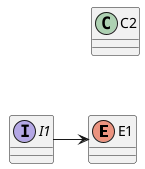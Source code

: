 @startuml

class C1 $tag13
enum E1
interface I1 $tag13 $tag12
class C2 $tag13 $tag12

C1 -- I1
I1 -> E1

' hide $tag13
' show I1

hide $tag13
show $tag12

@enduml